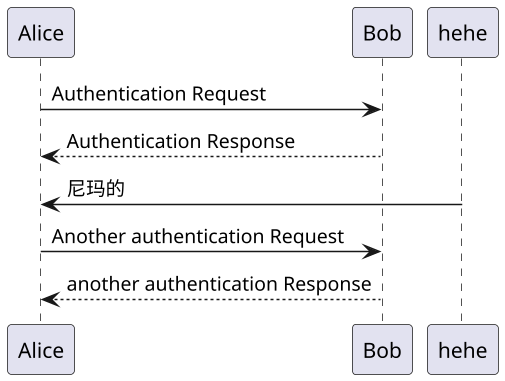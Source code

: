 @startuml
scale 1.5
Alice -> Bob: Authentication Request
Bob --> Alice: Authentication Response
hehe -> Alice: 尼玛的
Alice -> Bob: Another authentication Request
Alice <-- Bob: another authentication Response
@enduml